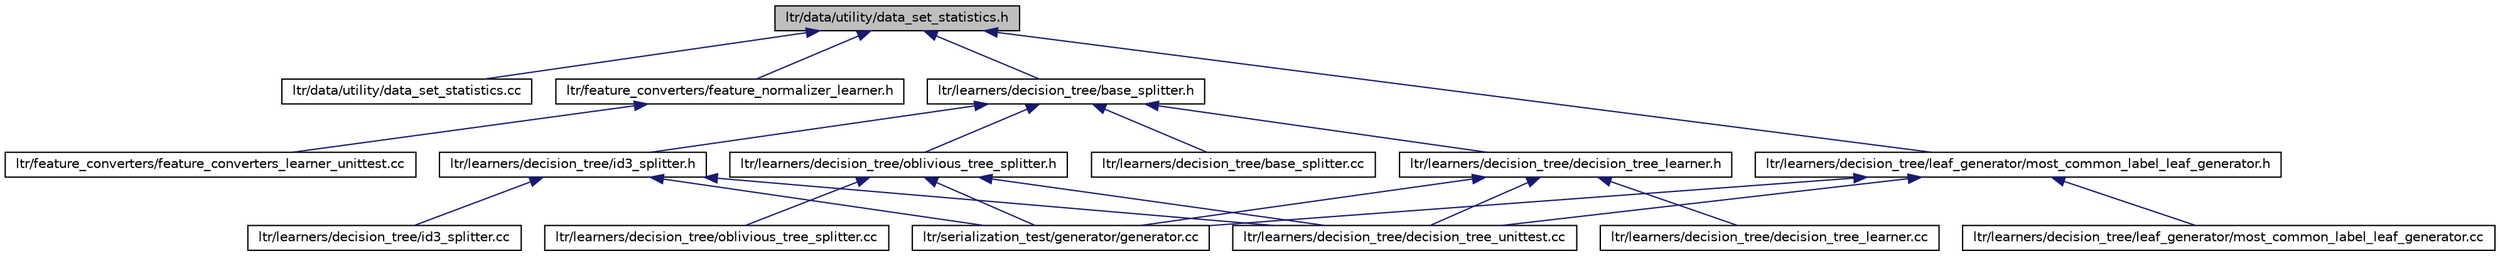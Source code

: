 digraph G
{
  edge [fontname="Helvetica",fontsize="10",labelfontname="Helvetica",labelfontsize="10"];
  node [fontname="Helvetica",fontsize="10",shape=record];
  Node1 [label="ltr/data/utility/data_set_statistics.h",height=0.2,width=0.4,color="black", fillcolor="grey75", style="filled" fontcolor="black"];
  Node1 -> Node2 [dir="back",color="midnightblue",fontsize="10",style="solid",fontname="Helvetica"];
  Node2 [label="ltr/data/utility/data_set_statistics.cc",height=0.2,width=0.4,color="black", fillcolor="white", style="filled",URL="$data__set__statistics_8cc.html"];
  Node1 -> Node3 [dir="back",color="midnightblue",fontsize="10",style="solid",fontname="Helvetica"];
  Node3 [label="ltr/feature_converters/feature_normalizer_learner.h",height=0.2,width=0.4,color="black", fillcolor="white", style="filled",URL="$feature__normalizer__learner_8h.html"];
  Node3 -> Node4 [dir="back",color="midnightblue",fontsize="10",style="solid",fontname="Helvetica"];
  Node4 [label="ltr/feature_converters/feature_converters_learner_unittest.cc",height=0.2,width=0.4,color="black", fillcolor="white", style="filled",URL="$feature__converters__learner__unittest_8cc.html"];
  Node1 -> Node5 [dir="back",color="midnightblue",fontsize="10",style="solid",fontname="Helvetica"];
  Node5 [label="ltr/learners/decision_tree/base_splitter.h",height=0.2,width=0.4,color="black", fillcolor="white", style="filled",URL="$base__splitter_8h.html"];
  Node5 -> Node6 [dir="back",color="midnightblue",fontsize="10",style="solid",fontname="Helvetica"];
  Node6 [label="ltr/learners/decision_tree/base_splitter.cc",height=0.2,width=0.4,color="black", fillcolor="white", style="filled",URL="$base__splitter_8cc.html"];
  Node5 -> Node7 [dir="back",color="midnightblue",fontsize="10",style="solid",fontname="Helvetica"];
  Node7 [label="ltr/learners/decision_tree/decision_tree_learner.h",height=0.2,width=0.4,color="black", fillcolor="white", style="filled",URL="$decision__tree__learner_8h.html"];
  Node7 -> Node8 [dir="back",color="midnightblue",fontsize="10",style="solid",fontname="Helvetica"];
  Node8 [label="ltr/learners/decision_tree/decision_tree_learner.cc",height=0.2,width=0.4,color="black", fillcolor="white", style="filled",URL="$decision__tree__learner_8cc.html"];
  Node7 -> Node9 [dir="back",color="midnightblue",fontsize="10",style="solid",fontname="Helvetica"];
  Node9 [label="ltr/learners/decision_tree/decision_tree_unittest.cc",height=0.2,width=0.4,color="black", fillcolor="white", style="filled",URL="$decision__tree__unittest_8cc.html"];
  Node7 -> Node10 [dir="back",color="midnightblue",fontsize="10",style="solid",fontname="Helvetica"];
  Node10 [label="ltr/serialization_test/generator/generator.cc",height=0.2,width=0.4,color="black", fillcolor="white", style="filled",URL="$generator_8cc.html"];
  Node5 -> Node11 [dir="back",color="midnightblue",fontsize="10",style="solid",fontname="Helvetica"];
  Node11 [label="ltr/learners/decision_tree/oblivious_tree_splitter.h",height=0.2,width=0.4,color="black", fillcolor="white", style="filled",URL="$oblivious__tree__splitter_8h.html"];
  Node11 -> Node9 [dir="back",color="midnightblue",fontsize="10",style="solid",fontname="Helvetica"];
  Node11 -> Node12 [dir="back",color="midnightblue",fontsize="10",style="solid",fontname="Helvetica"];
  Node12 [label="ltr/learners/decision_tree/oblivious_tree_splitter.cc",height=0.2,width=0.4,color="black", fillcolor="white", style="filled",URL="$oblivious__tree__splitter_8cc.html"];
  Node11 -> Node10 [dir="back",color="midnightblue",fontsize="10",style="solid",fontname="Helvetica"];
  Node5 -> Node13 [dir="back",color="midnightblue",fontsize="10",style="solid",fontname="Helvetica"];
  Node13 [label="ltr/learners/decision_tree/id3_splitter.h",height=0.2,width=0.4,color="black", fillcolor="white", style="filled",URL="$id3__splitter_8h.html"];
  Node13 -> Node9 [dir="back",color="midnightblue",fontsize="10",style="solid",fontname="Helvetica"];
  Node13 -> Node14 [dir="back",color="midnightblue",fontsize="10",style="solid",fontname="Helvetica"];
  Node14 [label="ltr/learners/decision_tree/id3_splitter.cc",height=0.2,width=0.4,color="black", fillcolor="white", style="filled",URL="$id3__splitter_8cc.html"];
  Node13 -> Node10 [dir="back",color="midnightblue",fontsize="10",style="solid",fontname="Helvetica"];
  Node1 -> Node15 [dir="back",color="midnightblue",fontsize="10",style="solid",fontname="Helvetica"];
  Node15 [label="ltr/learners/decision_tree/leaf_generator/most_common_label_leaf_generator.h",height=0.2,width=0.4,color="black", fillcolor="white", style="filled",URL="$most__common__label__leaf__generator_8h.html"];
  Node15 -> Node9 [dir="back",color="midnightblue",fontsize="10",style="solid",fontname="Helvetica"];
  Node15 -> Node16 [dir="back",color="midnightblue",fontsize="10",style="solid",fontname="Helvetica"];
  Node16 [label="ltr/learners/decision_tree/leaf_generator/most_common_label_leaf_generator.cc",height=0.2,width=0.4,color="black", fillcolor="white", style="filled",URL="$most__common__label__leaf__generator_8cc.html"];
  Node15 -> Node10 [dir="back",color="midnightblue",fontsize="10",style="solid",fontname="Helvetica"];
}
